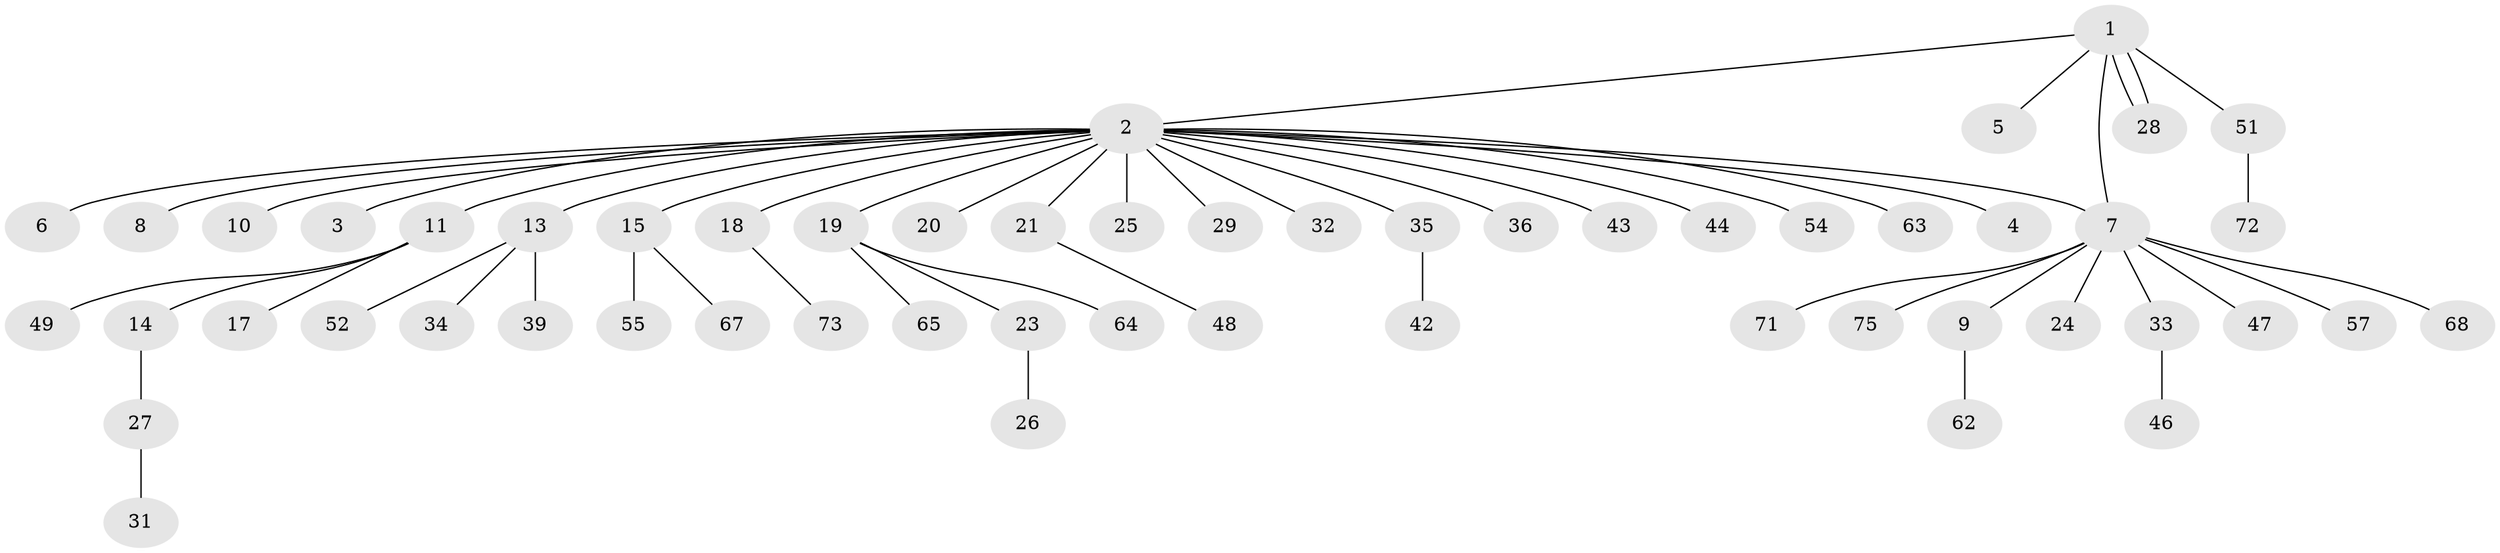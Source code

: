 // original degree distribution, {7: 0.013333333333333334, 24: 0.013333333333333334, 2: 0.2, 1: 0.64, 10: 0.013333333333333334, 5: 0.04, 3: 0.08}
// Generated by graph-tools (version 1.1) at 2025/41/03/06/25 10:41:52]
// undirected, 55 vertices, 56 edges
graph export_dot {
graph [start="1"]
  node [color=gray90,style=filled];
  1 [super="+12"];
  2 [super="+70"];
  3 [super="+16"];
  4;
  5;
  6;
  7 [super="+45"];
  8;
  9 [super="+56"];
  10;
  11 [super="+69"];
  13 [super="+58"];
  14;
  15 [super="+37"];
  17;
  18 [super="+38"];
  19 [super="+22"];
  20;
  21 [super="+59"];
  23 [super="+30"];
  24 [super="+61"];
  25 [super="+41"];
  26;
  27;
  28;
  29 [super="+40"];
  31;
  32;
  33 [super="+66"];
  34;
  35 [super="+50"];
  36;
  39 [super="+74"];
  42;
  43;
  44;
  46;
  47;
  48;
  49;
  51 [super="+53"];
  52;
  54;
  55;
  57 [super="+60"];
  62;
  63;
  64;
  65;
  67;
  68;
  71;
  72;
  73;
  75;
  1 -- 2;
  1 -- 5;
  1 -- 28;
  1 -- 28;
  1 -- 51;
  1 -- 7;
  2 -- 3;
  2 -- 4;
  2 -- 6;
  2 -- 7;
  2 -- 8;
  2 -- 10;
  2 -- 11;
  2 -- 13;
  2 -- 15;
  2 -- 18;
  2 -- 19;
  2 -- 20;
  2 -- 21;
  2 -- 25;
  2 -- 29;
  2 -- 32;
  2 -- 35;
  2 -- 36;
  2 -- 43;
  2 -- 44;
  2 -- 54;
  2 -- 63;
  7 -- 9;
  7 -- 24;
  7 -- 33;
  7 -- 47;
  7 -- 57;
  7 -- 68;
  7 -- 71;
  7 -- 75;
  9 -- 62;
  11 -- 14;
  11 -- 17;
  11 -- 49;
  13 -- 34;
  13 -- 39;
  13 -- 52;
  14 -- 27;
  15 -- 67;
  15 -- 55;
  18 -- 73;
  19 -- 23;
  19 -- 64;
  19 -- 65;
  21 -- 48;
  23 -- 26;
  27 -- 31;
  33 -- 46;
  35 -- 42;
  51 -- 72;
}
